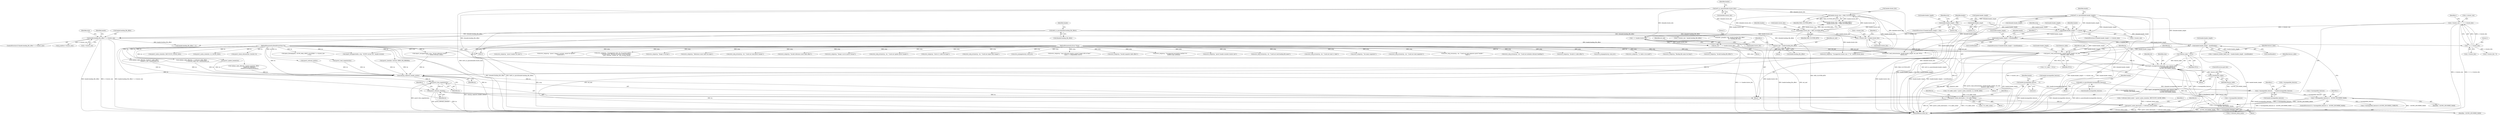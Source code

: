 digraph "0_qemu_6a83f8b5bec6f59e56cc49bd49e4c3f8f805d56f_0@pointer" {
"1000556" [label="(Call,report_unsupported_feature(bs, errp, feature_table,\n                                   s->incompatible_features &\n                                   ~QCOW2_INCOMPAT_MASK))"];
"1000547" [label="(Call,qcow2_read_extensions(bs, header.header_length, ext_end,\n                              &feature_table, NULL))"];
"1000122" [label="(MethodParameterIn,BlockDriverState *bs)"];
"1000391" [label="(Call,be32_to_cpus(&header.header_length))"];
"1000440" [label="(Call,header.header_length - sizeof(header))"];
"1000429" [label="(Call,header.header_length > sizeof(header))"];
"1000412" [label="(Call,header.header_length > s->cluster_size)"];
"1000364" [label="(Call,header.header_length            = 72)"];
"1000397" [label="(Call,header.header_length < 104)"];
"1000317" [label="(Call,s->cluster_size = 1 << s->cluster_bits)"];
"1000321" [label="(Call,1 << s->cluster_bits)"];
"1000310" [label="(Call,s->cluster_bits = header.cluster_bits)"];
"1000293" [label="(Call,header.cluster_bits > MAX_CLUSTER_BITS)"];
"1000199" [label="(Call,be32_to_cpus(&header.cluster_bits))"];
"1000288" [label="(Call,header.cluster_bits < MIN_CLUSTER_BITS)"];
"1000508" [label="(Call,ext_end = 1 << header.cluster_bits)"];
"1000510" [label="(Call,1 << header.cluster_bits)"];
"1000501" [label="(Call,ext_end = header.backing_file_offset)"];
"1000184" [label="(Call,be64_to_cpus(&header.backing_file_offset))"];
"1000480" [label="(Call,header.backing_file_offset > s->cluster_size)"];
"1000125" [label="(MethodParameterIn,Error **errp)"];
"1000544" [label="(Call,*feature_table = NULL)"];
"1000560" [label="(Call,s->incompatible_features &\n                                   ~QCOW2_INCOMPAT_MASK)"];
"1000537" [label="(Call,s->incompatible_features & ~QCOW2_INCOMPAT_MASK)"];
"1000515" [label="(Call,s->incompatible_features    = header.incompatible_features)"];
"1000371" [label="(Call,be64_to_cpus(&header.incompatible_features))"];
"1000344" [label="(Call,header.incompatible_features    = 0)"];
"1000569" [label="(Call,g_free(feature_table))"];
"1001438" [label="(Call,cleanup_unknown_header_ext(bs))"];
"1001440" [label="(Call,qcow2_free_snapshots(bs))"];
"1001442" [label="(Call,qcow2_refcount_close(bs))"];
"1001458" [label="(Call,qcow2_cache_destroy(bs, s->l2_table_cache))"];
"1001468" [label="(Call,qcow2_cache_destroy(bs, s->refcount_block_cache))"];
"1000501" [label="(Call,ext_end = header.backing_file_offset)"];
"1001112" [label="(Call,error_setg_errno(errp, -ret, \"Could not read backing file name\"))"];
"1000546" [label="(Identifier,NULL)"];
"1000371" [label="(Call,be64_to_cpus(&header.incompatible_features))"];
"1000604" [label="(Call,report_unsupported(bs, errp, \"%d bit reference counts\",\n                           1 << header.refcount_order))"];
"1000392" [label="(Call,&header.header_length)"];
"1000946" [label="(Call,error_setg_errno(errp, -ret, \"Could not read L1 table\"))"];
"1000538" [label="(Call,s->incompatible_features)"];
"1000482" [label="(Identifier,header)"];
"1000484" [label="(Call,s->cluster_size)"];
"1000498" [label="(Identifier,header)"];
"1000199" [label="(Call,be32_to_cpus(&header.cluster_bits))"];
"1000777" [label="(Call,error_setg(errp, \"Too many snapshots\"))"];
"1001148" [label="(Call,error_setg_errno(errp, -ret, \"Could not read snapshots\"))"];
"1000542" [label="(Block,)"];
"1000297" [label="(Identifier,MAX_CLUSTER_BITS)"];
"1001438" [label="(Call,cleanup_unknown_header_ext(bs))"];
"1000192" [label="(Identifier,header)"];
"1000125" [label="(MethodParameterIn,Error **errp)"];
"1001458" [label="(Call,qcow2_cache_destroy(bs, s->l2_table_cache))"];
"1000292" [label="(Identifier,MIN_CLUSTER_BITS)"];
"1000473" [label="(Call,error_setg_errno(errp, -ret, \"Could not read unknown qcow2 header \"\n                             \"fields\"))"];
"1001459" [label="(Identifier,bs)"];
"1001026" [label="(Call,error_setg_errno(errp, -ret, \"Could not initialize refcount handling\"))"];
"1000345" [label="(Call,header.incompatible_features)"];
"1000391" [label="(Call,be32_to_cpus(&header.header_length))"];
"1001443" [label="(Identifier,bs)"];
"1000440" [label="(Call,header.header_length - sizeof(header))"];
"1000396" [label="(ControlStructure,if (header.header_length < 104))"];
"1000398" [label="(Call,header.header_length)"];
"1001440" [label="(Call,qcow2_free_snapshots(bs))"];
"1000537" [label="(Call,s->incompatible_features & ~QCOW2_INCOMPAT_MASK)"];
"1000344" [label="(Call,header.incompatible_features    = 0)"];
"1000892" [label="(Call,error_setg(errp, \"Invalid L1 table offset\"))"];
"1001053" [label="(Call,error_propagate(errp, local_err))"];
"1001483" [label="(MethodReturn,static int)"];
"1001467" [label="(Block,)"];
"1000512" [label="(Call,header.cluster_bits)"];
"1000438" [label="(Identifier,s)"];
"1000508" [label="(Call,ext_end = 1 << header.cluster_bits)"];
"1000479" [label="(ControlStructure,if (header.backing_file_offset > s->cluster_size))"];
"1000436" [label="(Call,s->unknown_header_fields_size = header.header_length - sizeof(header))"];
"1000982" [label="(Call,qcow2_cache_create(bs, REFCOUNT_CACHE_SIZE))"];
"1000549" [label="(Call,header.header_length)"];
"1000515" [label="(Call,s->incompatible_features    = header.incompatible_features)"];
"1000293" [label="(Call,header.cluster_bits > MAX_CLUSTER_BITS)"];
"1000570" [label="(Identifier,feature_table)"];
"1000185" [label="(Call,&header.backing_file_offset)"];
"1000430" [label="(Call,header.header_length)"];
"1000867" [label="(Call,error_setg(errp, \"L1 table is too small\"))"];
"1000559" [label="(Identifier,feature_table)"];
"1000288" [label="(Call,header.cluster_bits < MIN_CLUSTER_BITS)"];
"1000294" [label="(Call,header.cluster_bits)"];
"1000328" [label="(Identifier,s)"];
"1000978" [label="(Call,s->refcount_block_cache = qcow2_cache_create(bs, REFCOUNT_CACHE_SIZE))"];
"1001457" [label="(Block,)"];
"1000555" [label="(Identifier,NULL)"];
"1000541" [label="(Identifier,~QCOW2_INCOMPAT_MASK)"];
"1000536" [label="(ControlStructure,if (s->incompatible_features & ~QCOW2_INCOMPAT_MASK))"];
"1001086" [label="(Call,error_setg(errp, \"Backing file name too long\"))"];
"1001441" [label="(Identifier,bs)"];
"1001019" [label="(Call,qcow2_refcount_init(bs))"];
"1000299" [label="(Call,error_setg(errp, \"Unsupported cluster size: 2^%i\", header.cluster_bits))"];
"1000364" [label="(Call,header.header_length            = 72)"];
"1001475" [label="(Identifier,s)"];
"1000318" [label="(Call,s->cluster_size)"];
"1000569" [label="(Call,g_free(feature_table))"];
"1000412" [label="(Call,header.header_length > s->cluster_size)"];
"1000971" [label="(Call,s->l2_table_cache = qcow2_cache_create(bs, L2_CACHE_SIZE))"];
"1000510" [label="(Call,1 << header.cluster_bits)"];
"1000323" [label="(Call,s->cluster_bits)"];
"1000503" [label="(Call,header.backing_file_offset)"];
"1000184" [label="(Call,be64_to_cpus(&header.backing_file_offset))"];
"1000411" [label="(ControlStructure,if (header.header_length > s->cluster_size))"];
"1000399" [label="(Identifier,header)"];
"1000343" [label="(Block,)"];
"1000575" [label="(Identifier,s)"];
"1000287" [label="(Call,header.cluster_bits < MIN_CLUSTER_BITS ||\n        header.cluster_bits > MAX_CLUSTER_BITS)"];
"1000126" [label="(Block,)"];
"1000557" [label="(Identifier,bs)"];
"1000488" [label="(Call,error_setg(errp, \"Invalid backing file offset\"))"];
"1000566" [label="(Identifier,ret)"];
"1000207" [label="(Identifier,header)"];
"1000332" [label="(Call,s->cluster_bits - 9)"];
"1001078" [label="(Call,s->cluster_size - header.backing_file_offset)"];
"1001460" [label="(Call,s->l2_table_cache)"];
"1000267" [label="(Call,report_unsupported(bs, errp, \"QCOW version %d\", header.version))"];
"1000421" [label="(Identifier,errp)"];
"1000989" [label="(Call,g_malloc(s->cluster_size))"];
"1000975" [label="(Call,qcow2_cache_create(bs, L2_CACHE_SIZE))"];
"1001468" [label="(Call,qcow2_cache_destroy(bs, s->refcount_block_cache))"];
"1001442" [label="(Call,qcow2_refcount_close(bs))"];
"1000507" [label="(Block,)"];
"1000403" [label="(Call,error_setg(errp, \"qcow2 header too short\"))"];
"1001426" [label="(Call,qcow2_check_refcounts(bs, &result, 0))"];
"1000401" [label="(Literal,104)"];
"1000589" [label="(Call,error_setg(errp, \"qcow2: Image is corrupt; cannot be opened \"\n                       \"read/write\"))"];
"1000295" [label="(Identifier,header)"];
"1000370" [label="(Block,)"];
"1001359" [label="(Call,error_setg(errp, \"Unsupported value '%s' for qcow2 option \"\n                   \"'overlap-check'. Allowed are either of the following: \"\n                   \"none, constant, cached, all\", opt_overlap_check))"];
"1000311" [label="(Call,s->cluster_bits)"];
"1000845" [label="(Call,error_setg(errp, \"Image is too big\"))"];
"1000413" [label="(Call,header.header_length)"];
"1000481" [label="(Call,header.backing_file_offset)"];
"1000317" [label="(Call,s->cluster_size = 1 << s->cluster_bits)"];
"1000122" [label="(MethodParameterIn,BlockDriverState *bs)"];
"1001043" [label="(Call,qcow2_read_extensions(bs, header.header_length, ext_end, NULL,\n        &local_err))"];
"1000741" [label="(Call,error_setg(errp, \"Reference count table too large\"))"];
"1000558" [label="(Identifier,errp)"];
"1000168" [label="(Call,error_setg_errno(errp, -ret, \"Could not read qcow2 header\"))"];
"1000480" [label="(Call,header.backing_file_offset > s->cluster_size)"];
"1000553" [label="(Call,&feature_table)"];
"1000200" [label="(Call,&header.cluster_bits)"];
"1000314" [label="(Call,header.cluster_bits)"];
"1000545" [label="(Identifier,feature_table)"];
"1000348" [label="(Literal,0)"];
"1000322" [label="(Literal,1)"];
"1000564" [label="(Identifier,~QCOW2_INCOMPAT_MASK)"];
"1001439" [label="(Identifier,bs)"];
"1001141" [label="(Call,qcow2_read_snapshots(bs))"];
"1000547" [label="(Call,qcow2_read_extensions(bs, header.header_length, ext_end,\n                              &feature_table, NULL))"];
"1000310" [label="(Call,s->cluster_bits = header.cluster_bits)"];
"1000519" [label="(Call,header.incompatible_features)"];
"1000429" [label="(Call,header.header_length > sizeof(header))"];
"1000560" [label="(Call,s->incompatible_features &\n                                   ~QCOW2_INCOMPAT_MASK)"];
"1001470" [label="(Call,s->refcount_block_cache)"];
"1001218" [label="(Call,qcow2_check(bs, &result, BDRV_FIX_ERRORS))"];
"1000431" [label="(Identifier,header)"];
"1000509" [label="(Identifier,ext_end)"];
"1000351" [label="(Identifier,header)"];
"1000524" [label="(Identifier,s)"];
"1000766" [label="(Call,error_setg(errp, \"Invalid reference count table offset\"))"];
"1000877" [label="(Call,validate_table_offset(bs, header.l1_table_offset,\n                                header.l1_size, sizeof(uint64_t)))"];
"1000246" [label="(Call,error_setg(errp, \"Image is not in qcow2 format\"))"];
"1001183" [label="(Call,error_setg_errno(errp, -ret, \"Could not update qcow2 header\"))"];
"1001096" [label="(Call,bdrv_pread(bs->file, header.backing_file_offset,\n                         bs->backing_file, len))"];
"1000397" [label="(Call,header.header_length < 104)"];
"1000433" [label="(Call,sizeof(header))"];
"1000365" [label="(Call,header.header_length)"];
"1000813" [label="(Call,error_setg(errp, \"Active L1 table too large\"))"];
"1000552" [label="(Identifier,ext_end)"];
"1000416" [label="(Call,s->cluster_size)"];
"1000500" [label="(Block,)"];
"1001228" [label="(Call,error_setg_errno(errp, -ret, \"Could not repair dirty image\"))"];
"1001448" [label="(Call,s->l1_table = NULL)"];
"1000751" [label="(Call,validate_table_offset(bs, s->refcount_table_offset,\n                                s->refcount_table_size, sizeof(uint64_t)))"];
"1000517" [label="(Identifier,s)"];
"1001251" [label="(Call,error_propagate(errp, local_err))"];
"1000444" [label="(Call,sizeof(header))"];
"1001414" [label="(Call,error_setg(errp, \"Lazy refcounts require a qcow2 image with at least \"\n                   \"qemu 1.1 compatibility level\"))"];
"1000516" [label="(Call,s->incompatible_features)"];
"1000489" [label="(Identifier,errp)"];
"1000556" [label="(Call,report_unsupported_feature(bs, errp, feature_table,\n                                   s->incompatible_features &\n                                   ~QCOW2_INCOMPAT_MASK))"];
"1000802" [label="(Call,error_setg(errp, \"Invalid snapshot table offset\"))"];
"1000511" [label="(Literal,1)"];
"1000502" [label="(Identifier,ext_end)"];
"1000571" [label="(ControlStructure,goto fail;)"];
"1001176" [label="(Call,qcow2_update_header(bs))"];
"1001446" [label="(Identifier,s)"];
"1000787" [label="(Call,validate_table_offset(bs, header.snapshots_offset,\n                                header.nb_snapshots,\n                                sizeof(QCowSnapshotHeader)))"];
"1001465" [label="(Identifier,s)"];
"1000289" [label="(Call,header.cluster_bits)"];
"1000372" [label="(Call,&header.incompatible_features)"];
"1001469" [label="(Identifier,bs)"];
"1000404" [label="(Identifier,errp)"];
"1000632" [label="(Call,error_setg(errp, \"Unsupported encryption method: %i\",\n                   header.crypt_method))"];
"1000428" [label="(ControlStructure,if (header.header_length > sizeof(header)))"];
"1000544" [label="(Call,*feature_table = NULL)"];
"1000548" [label="(Identifier,bs)"];
"1000573" [label="(Call,s->incompatible_features & QCOW2_INCOMPAT_CORRUPT)"];
"1001062" [label="(Call,header.backing_file_offset != 0)"];
"1000379" [label="(Identifier,header)"];
"1000414" [label="(Identifier,header)"];
"1000321" [label="(Call,1 << s->cluster_bits)"];
"1000319" [label="(Identifier,s)"];
"1000997" [label="(Call,qemu_blockalign(bs, QCOW_MAX_CRYPT_CLUSTERS * s->cluster_size\n                                  + 512))"];
"1000561" [label="(Call,s->incompatible_features)"];
"1000420" [label="(Call,error_setg(errp, \"qcow2 header exceeds cluster size\"))"];
"1000441" [label="(Call,header.header_length)"];
"1000368" [label="(Literal,72)"];
"1000556" -> "1000542"  [label="AST: "];
"1000556" -> "1000560"  [label="CFG: "];
"1000557" -> "1000556"  [label="AST: "];
"1000558" -> "1000556"  [label="AST: "];
"1000559" -> "1000556"  [label="AST: "];
"1000560" -> "1000556"  [label="AST: "];
"1000566" -> "1000556"  [label="CFG: "];
"1000556" -> "1001483"  [label="DDG: s->incompatible_features &\n                                   ~QCOW2_INCOMPAT_MASK"];
"1000556" -> "1001483"  [label="DDG: report_unsupported_feature(bs, errp, feature_table,\n                                   s->incompatible_features &\n                                   ~QCOW2_INCOMPAT_MASK)"];
"1000556" -> "1001483"  [label="DDG: errp"];
"1000547" -> "1000556"  [label="DDG: bs"];
"1000122" -> "1000556"  [label="DDG: bs"];
"1000125" -> "1000556"  [label="DDG: errp"];
"1000544" -> "1000556"  [label="DDG: feature_table"];
"1000560" -> "1000556"  [label="DDG: s->incompatible_features"];
"1000560" -> "1000556"  [label="DDG: ~QCOW2_INCOMPAT_MASK"];
"1000556" -> "1000569"  [label="DDG: feature_table"];
"1000556" -> "1001438"  [label="DDG: bs"];
"1000547" -> "1000542"  [label="AST: "];
"1000547" -> "1000555"  [label="CFG: "];
"1000548" -> "1000547"  [label="AST: "];
"1000549" -> "1000547"  [label="AST: "];
"1000552" -> "1000547"  [label="AST: "];
"1000553" -> "1000547"  [label="AST: "];
"1000555" -> "1000547"  [label="AST: "];
"1000557" -> "1000547"  [label="CFG: "];
"1000547" -> "1001483"  [label="DDG: &feature_table"];
"1000547" -> "1001483"  [label="DDG: qcow2_read_extensions(bs, header.header_length, ext_end,\n                              &feature_table, NULL)"];
"1000547" -> "1001483"  [label="DDG: header.header_length"];
"1000547" -> "1001483"  [label="DDG: ext_end"];
"1000122" -> "1000547"  [label="DDG: bs"];
"1000391" -> "1000547"  [label="DDG: &header.header_length"];
"1000440" -> "1000547"  [label="DDG: header.header_length"];
"1000429" -> "1000547"  [label="DDG: header.header_length"];
"1000508" -> "1000547"  [label="DDG: ext_end"];
"1000501" -> "1000547"  [label="DDG: ext_end"];
"1000547" -> "1001448"  [label="DDG: NULL"];
"1000122" -> "1000121"  [label="AST: "];
"1000122" -> "1001483"  [label="DDG: bs"];
"1000122" -> "1000267"  [label="DDG: bs"];
"1000122" -> "1000604"  [label="DDG: bs"];
"1000122" -> "1000751"  [label="DDG: bs"];
"1000122" -> "1000787"  [label="DDG: bs"];
"1000122" -> "1000877"  [label="DDG: bs"];
"1000122" -> "1000975"  [label="DDG: bs"];
"1000122" -> "1000982"  [label="DDG: bs"];
"1000122" -> "1000997"  [label="DDG: bs"];
"1000122" -> "1001019"  [label="DDG: bs"];
"1000122" -> "1001043"  [label="DDG: bs"];
"1000122" -> "1001141"  [label="DDG: bs"];
"1000122" -> "1001176"  [label="DDG: bs"];
"1000122" -> "1001218"  [label="DDG: bs"];
"1000122" -> "1001426"  [label="DDG: bs"];
"1000122" -> "1001438"  [label="DDG: bs"];
"1000122" -> "1001440"  [label="DDG: bs"];
"1000122" -> "1001442"  [label="DDG: bs"];
"1000122" -> "1001458"  [label="DDG: bs"];
"1000122" -> "1001468"  [label="DDG: bs"];
"1000391" -> "1000370"  [label="AST: "];
"1000391" -> "1000392"  [label="CFG: "];
"1000392" -> "1000391"  [label="AST: "];
"1000399" -> "1000391"  [label="CFG: "];
"1000391" -> "1001483"  [label="DDG: &header.header_length"];
"1000391" -> "1001483"  [label="DDG: be32_to_cpus(&header.header_length)"];
"1000391" -> "1000397"  [label="DDG: &header.header_length"];
"1000391" -> "1000412"  [label="DDG: &header.header_length"];
"1000391" -> "1000429"  [label="DDG: &header.header_length"];
"1000391" -> "1000440"  [label="DDG: &header.header_length"];
"1000391" -> "1001043"  [label="DDG: &header.header_length"];
"1000440" -> "1000436"  [label="AST: "];
"1000440" -> "1000444"  [label="CFG: "];
"1000441" -> "1000440"  [label="AST: "];
"1000444" -> "1000440"  [label="AST: "];
"1000436" -> "1000440"  [label="CFG: "];
"1000440" -> "1001483"  [label="DDG: header.header_length"];
"1000440" -> "1000436"  [label="DDG: header.header_length"];
"1000429" -> "1000440"  [label="DDG: header.header_length"];
"1000440" -> "1001043"  [label="DDG: header.header_length"];
"1000429" -> "1000428"  [label="AST: "];
"1000429" -> "1000433"  [label="CFG: "];
"1000430" -> "1000429"  [label="AST: "];
"1000433" -> "1000429"  [label="AST: "];
"1000438" -> "1000429"  [label="CFG: "];
"1000482" -> "1000429"  [label="CFG: "];
"1000429" -> "1001483"  [label="DDG: header.header_length"];
"1000429" -> "1001483"  [label="DDG: header.header_length > sizeof(header)"];
"1000412" -> "1000429"  [label="DDG: header.header_length"];
"1000429" -> "1001043"  [label="DDG: header.header_length"];
"1000412" -> "1000411"  [label="AST: "];
"1000412" -> "1000416"  [label="CFG: "];
"1000413" -> "1000412"  [label="AST: "];
"1000416" -> "1000412"  [label="AST: "];
"1000421" -> "1000412"  [label="CFG: "];
"1000431" -> "1000412"  [label="CFG: "];
"1000412" -> "1001483"  [label="DDG: header.header_length > s->cluster_size"];
"1000412" -> "1001483"  [label="DDG: header.header_length"];
"1000412" -> "1001483"  [label="DDG: s->cluster_size"];
"1000364" -> "1000412"  [label="DDG: header.header_length"];
"1000397" -> "1000412"  [label="DDG: header.header_length"];
"1000317" -> "1000412"  [label="DDG: s->cluster_size"];
"1000412" -> "1000480"  [label="DDG: s->cluster_size"];
"1000364" -> "1000343"  [label="AST: "];
"1000364" -> "1000368"  [label="CFG: "];
"1000365" -> "1000364"  [label="AST: "];
"1000368" -> "1000364"  [label="AST: "];
"1000414" -> "1000364"  [label="CFG: "];
"1000397" -> "1000396"  [label="AST: "];
"1000397" -> "1000401"  [label="CFG: "];
"1000398" -> "1000397"  [label="AST: "];
"1000401" -> "1000397"  [label="AST: "];
"1000404" -> "1000397"  [label="CFG: "];
"1000414" -> "1000397"  [label="CFG: "];
"1000397" -> "1001483"  [label="DDG: header.header_length < 104"];
"1000397" -> "1001483"  [label="DDG: header.header_length"];
"1000317" -> "1000126"  [label="AST: "];
"1000317" -> "1000321"  [label="CFG: "];
"1000318" -> "1000317"  [label="AST: "];
"1000321" -> "1000317"  [label="AST: "];
"1000328" -> "1000317"  [label="CFG: "];
"1000317" -> "1001483"  [label="DDG: s->cluster_size"];
"1000317" -> "1001483"  [label="DDG: 1 << s->cluster_bits"];
"1000321" -> "1000317"  [label="DDG: 1"];
"1000321" -> "1000317"  [label="DDG: s->cluster_bits"];
"1000321" -> "1000323"  [label="CFG: "];
"1000322" -> "1000321"  [label="AST: "];
"1000323" -> "1000321"  [label="AST: "];
"1000310" -> "1000321"  [label="DDG: s->cluster_bits"];
"1000321" -> "1000332"  [label="DDG: s->cluster_bits"];
"1000310" -> "1000126"  [label="AST: "];
"1000310" -> "1000314"  [label="CFG: "];
"1000311" -> "1000310"  [label="AST: "];
"1000314" -> "1000310"  [label="AST: "];
"1000319" -> "1000310"  [label="CFG: "];
"1000310" -> "1001483"  [label="DDG: header.cluster_bits"];
"1000293" -> "1000310"  [label="DDG: header.cluster_bits"];
"1000199" -> "1000310"  [label="DDG: &header.cluster_bits"];
"1000288" -> "1000310"  [label="DDG: header.cluster_bits"];
"1000293" -> "1000287"  [label="AST: "];
"1000293" -> "1000297"  [label="CFG: "];
"1000294" -> "1000293"  [label="AST: "];
"1000297" -> "1000293"  [label="AST: "];
"1000287" -> "1000293"  [label="CFG: "];
"1000293" -> "1001483"  [label="DDG: MAX_CLUSTER_BITS"];
"1000293" -> "1000287"  [label="DDG: header.cluster_bits"];
"1000293" -> "1000287"  [label="DDG: MAX_CLUSTER_BITS"];
"1000199" -> "1000293"  [label="DDG: &header.cluster_bits"];
"1000288" -> "1000293"  [label="DDG: header.cluster_bits"];
"1000293" -> "1000299"  [label="DDG: header.cluster_bits"];
"1000293" -> "1000510"  [label="DDG: header.cluster_bits"];
"1000199" -> "1000126"  [label="AST: "];
"1000199" -> "1000200"  [label="CFG: "];
"1000200" -> "1000199"  [label="AST: "];
"1000207" -> "1000199"  [label="CFG: "];
"1000199" -> "1001483"  [label="DDG: &header.cluster_bits"];
"1000199" -> "1001483"  [label="DDG: be32_to_cpus(&header.cluster_bits)"];
"1000199" -> "1000288"  [label="DDG: &header.cluster_bits"];
"1000199" -> "1000299"  [label="DDG: &header.cluster_bits"];
"1000199" -> "1000510"  [label="DDG: &header.cluster_bits"];
"1000288" -> "1000287"  [label="AST: "];
"1000288" -> "1000292"  [label="CFG: "];
"1000289" -> "1000288"  [label="AST: "];
"1000292" -> "1000288"  [label="AST: "];
"1000295" -> "1000288"  [label="CFG: "];
"1000287" -> "1000288"  [label="CFG: "];
"1000288" -> "1001483"  [label="DDG: MIN_CLUSTER_BITS"];
"1000288" -> "1000287"  [label="DDG: header.cluster_bits"];
"1000288" -> "1000287"  [label="DDG: MIN_CLUSTER_BITS"];
"1000288" -> "1000299"  [label="DDG: header.cluster_bits"];
"1000288" -> "1000510"  [label="DDG: header.cluster_bits"];
"1000508" -> "1000507"  [label="AST: "];
"1000508" -> "1000510"  [label="CFG: "];
"1000509" -> "1000508"  [label="AST: "];
"1000510" -> "1000508"  [label="AST: "];
"1000517" -> "1000508"  [label="CFG: "];
"1000508" -> "1001483"  [label="DDG: ext_end"];
"1000508" -> "1001483"  [label="DDG: 1 << header.cluster_bits"];
"1000510" -> "1000508"  [label="DDG: 1"];
"1000510" -> "1000508"  [label="DDG: header.cluster_bits"];
"1000508" -> "1001043"  [label="DDG: ext_end"];
"1000510" -> "1000512"  [label="CFG: "];
"1000511" -> "1000510"  [label="AST: "];
"1000512" -> "1000510"  [label="AST: "];
"1000510" -> "1001483"  [label="DDG: header.cluster_bits"];
"1000501" -> "1000500"  [label="AST: "];
"1000501" -> "1000503"  [label="CFG: "];
"1000502" -> "1000501"  [label="AST: "];
"1000503" -> "1000501"  [label="AST: "];
"1000517" -> "1000501"  [label="CFG: "];
"1000501" -> "1001483"  [label="DDG: header.backing_file_offset"];
"1000501" -> "1001483"  [label="DDG: ext_end"];
"1000184" -> "1000501"  [label="DDG: &header.backing_file_offset"];
"1000480" -> "1000501"  [label="DDG: header.backing_file_offset"];
"1000501" -> "1001043"  [label="DDG: ext_end"];
"1000184" -> "1000126"  [label="AST: "];
"1000184" -> "1000185"  [label="CFG: "];
"1000185" -> "1000184"  [label="AST: "];
"1000192" -> "1000184"  [label="CFG: "];
"1000184" -> "1001483"  [label="DDG: &header.backing_file_offset"];
"1000184" -> "1001483"  [label="DDG: be64_to_cpus(&header.backing_file_offset)"];
"1000184" -> "1000480"  [label="DDG: &header.backing_file_offset"];
"1000184" -> "1001062"  [label="DDG: &header.backing_file_offset"];
"1000184" -> "1001078"  [label="DDG: &header.backing_file_offset"];
"1000184" -> "1001096"  [label="DDG: &header.backing_file_offset"];
"1000480" -> "1000479"  [label="AST: "];
"1000480" -> "1000484"  [label="CFG: "];
"1000481" -> "1000480"  [label="AST: "];
"1000484" -> "1000480"  [label="AST: "];
"1000489" -> "1000480"  [label="CFG: "];
"1000498" -> "1000480"  [label="CFG: "];
"1000480" -> "1001483"  [label="DDG: header.backing_file_offset > s->cluster_size"];
"1000480" -> "1001483"  [label="DDG: header.backing_file_offset"];
"1000480" -> "1001483"  [label="DDG: s->cluster_size"];
"1000480" -> "1000989"  [label="DDG: s->cluster_size"];
"1000480" -> "1001062"  [label="DDG: header.backing_file_offset"];
"1000125" -> "1000121"  [label="AST: "];
"1000125" -> "1001483"  [label="DDG: errp"];
"1000125" -> "1000168"  [label="DDG: errp"];
"1000125" -> "1000246"  [label="DDG: errp"];
"1000125" -> "1000267"  [label="DDG: errp"];
"1000125" -> "1000299"  [label="DDG: errp"];
"1000125" -> "1000403"  [label="DDG: errp"];
"1000125" -> "1000420"  [label="DDG: errp"];
"1000125" -> "1000473"  [label="DDG: errp"];
"1000125" -> "1000488"  [label="DDG: errp"];
"1000125" -> "1000589"  [label="DDG: errp"];
"1000125" -> "1000604"  [label="DDG: errp"];
"1000125" -> "1000632"  [label="DDG: errp"];
"1000125" -> "1000741"  [label="DDG: errp"];
"1000125" -> "1000766"  [label="DDG: errp"];
"1000125" -> "1000777"  [label="DDG: errp"];
"1000125" -> "1000802"  [label="DDG: errp"];
"1000125" -> "1000813"  [label="DDG: errp"];
"1000125" -> "1000845"  [label="DDG: errp"];
"1000125" -> "1000867"  [label="DDG: errp"];
"1000125" -> "1000892"  [label="DDG: errp"];
"1000125" -> "1000946"  [label="DDG: errp"];
"1000125" -> "1001026"  [label="DDG: errp"];
"1000125" -> "1001053"  [label="DDG: errp"];
"1000125" -> "1001086"  [label="DDG: errp"];
"1000125" -> "1001112"  [label="DDG: errp"];
"1000125" -> "1001148"  [label="DDG: errp"];
"1000125" -> "1001183"  [label="DDG: errp"];
"1000125" -> "1001228"  [label="DDG: errp"];
"1000125" -> "1001251"  [label="DDG: errp"];
"1000125" -> "1001359"  [label="DDG: errp"];
"1000125" -> "1001414"  [label="DDG: errp"];
"1000544" -> "1000542"  [label="AST: "];
"1000544" -> "1000546"  [label="CFG: "];
"1000545" -> "1000544"  [label="AST: "];
"1000546" -> "1000544"  [label="AST: "];
"1000548" -> "1000544"  [label="CFG: "];
"1000560" -> "1000564"  [label="CFG: "];
"1000561" -> "1000560"  [label="AST: "];
"1000564" -> "1000560"  [label="AST: "];
"1000560" -> "1001483"  [label="DDG: ~QCOW2_INCOMPAT_MASK"];
"1000560" -> "1001483"  [label="DDG: s->incompatible_features"];
"1000537" -> "1000560"  [label="DDG: s->incompatible_features"];
"1000537" -> "1000560"  [label="DDG: ~QCOW2_INCOMPAT_MASK"];
"1000537" -> "1000536"  [label="AST: "];
"1000537" -> "1000541"  [label="CFG: "];
"1000538" -> "1000537"  [label="AST: "];
"1000541" -> "1000537"  [label="AST: "];
"1000545" -> "1000537"  [label="CFG: "];
"1000575" -> "1000537"  [label="CFG: "];
"1000537" -> "1001483"  [label="DDG: s->incompatible_features & ~QCOW2_INCOMPAT_MASK"];
"1000537" -> "1001483"  [label="DDG: ~QCOW2_INCOMPAT_MASK"];
"1000515" -> "1000537"  [label="DDG: s->incompatible_features"];
"1000537" -> "1000573"  [label="DDG: s->incompatible_features"];
"1000515" -> "1000126"  [label="AST: "];
"1000515" -> "1000519"  [label="CFG: "];
"1000516" -> "1000515"  [label="AST: "];
"1000519" -> "1000515"  [label="AST: "];
"1000524" -> "1000515"  [label="CFG: "];
"1000515" -> "1001483"  [label="DDG: header.incompatible_features"];
"1000371" -> "1000515"  [label="DDG: &header.incompatible_features"];
"1000344" -> "1000515"  [label="DDG: header.incompatible_features"];
"1000371" -> "1000370"  [label="AST: "];
"1000371" -> "1000372"  [label="CFG: "];
"1000372" -> "1000371"  [label="AST: "];
"1000379" -> "1000371"  [label="CFG: "];
"1000371" -> "1001483"  [label="DDG: &header.incompatible_features"];
"1000371" -> "1001483"  [label="DDG: be64_to_cpus(&header.incompatible_features)"];
"1000344" -> "1000343"  [label="AST: "];
"1000344" -> "1000348"  [label="CFG: "];
"1000345" -> "1000344"  [label="AST: "];
"1000348" -> "1000344"  [label="AST: "];
"1000351" -> "1000344"  [label="CFG: "];
"1000344" -> "1001483"  [label="DDG: header.incompatible_features"];
"1000569" -> "1000542"  [label="AST: "];
"1000569" -> "1000570"  [label="CFG: "];
"1000570" -> "1000569"  [label="AST: "];
"1000571" -> "1000569"  [label="CFG: "];
"1000569" -> "1001483"  [label="DDG: g_free(feature_table)"];
"1000569" -> "1001483"  [label="DDG: feature_table"];
"1001438" -> "1000126"  [label="AST: "];
"1001438" -> "1001439"  [label="CFG: "];
"1001439" -> "1001438"  [label="AST: "];
"1001441" -> "1001438"  [label="CFG: "];
"1001438" -> "1001483"  [label="DDG: cleanup_unknown_header_ext(bs)"];
"1000877" -> "1001438"  [label="DDG: bs"];
"1001043" -> "1001438"  [label="DDG: bs"];
"1000267" -> "1001438"  [label="DDG: bs"];
"1001141" -> "1001438"  [label="DDG: bs"];
"1001019" -> "1001438"  [label="DDG: bs"];
"1001218" -> "1001438"  [label="DDG: bs"];
"1000604" -> "1001438"  [label="DDG: bs"];
"1000751" -> "1001438"  [label="DDG: bs"];
"1001176" -> "1001438"  [label="DDG: bs"];
"1000787" -> "1001438"  [label="DDG: bs"];
"1001438" -> "1001440"  [label="DDG: bs"];
"1001440" -> "1000126"  [label="AST: "];
"1001440" -> "1001441"  [label="CFG: "];
"1001441" -> "1001440"  [label="AST: "];
"1001443" -> "1001440"  [label="CFG: "];
"1001440" -> "1001483"  [label="DDG: qcow2_free_snapshots(bs)"];
"1001440" -> "1001442"  [label="DDG: bs"];
"1001442" -> "1000126"  [label="AST: "];
"1001442" -> "1001443"  [label="CFG: "];
"1001443" -> "1001442"  [label="AST: "];
"1001446" -> "1001442"  [label="CFG: "];
"1001442" -> "1001483"  [label="DDG: qcow2_refcount_close(bs)"];
"1001442" -> "1001483"  [label="DDG: bs"];
"1001442" -> "1001458"  [label="DDG: bs"];
"1001442" -> "1001468"  [label="DDG: bs"];
"1001458" -> "1001457"  [label="AST: "];
"1001458" -> "1001460"  [label="CFG: "];
"1001459" -> "1001458"  [label="AST: "];
"1001460" -> "1001458"  [label="AST: "];
"1001465" -> "1001458"  [label="CFG: "];
"1001458" -> "1001483"  [label="DDG: s->l2_table_cache"];
"1001458" -> "1001483"  [label="DDG: bs"];
"1001458" -> "1001483"  [label="DDG: qcow2_cache_destroy(bs, s->l2_table_cache)"];
"1000971" -> "1001458"  [label="DDG: s->l2_table_cache"];
"1001458" -> "1001468"  [label="DDG: bs"];
"1001468" -> "1001467"  [label="AST: "];
"1001468" -> "1001470"  [label="CFG: "];
"1001469" -> "1001468"  [label="AST: "];
"1001470" -> "1001468"  [label="AST: "];
"1001475" -> "1001468"  [label="CFG: "];
"1001468" -> "1001483"  [label="DDG: bs"];
"1001468" -> "1001483"  [label="DDG: qcow2_cache_destroy(bs, s->refcount_block_cache)"];
"1001468" -> "1001483"  [label="DDG: s->refcount_block_cache"];
"1000978" -> "1001468"  [label="DDG: s->refcount_block_cache"];
}
